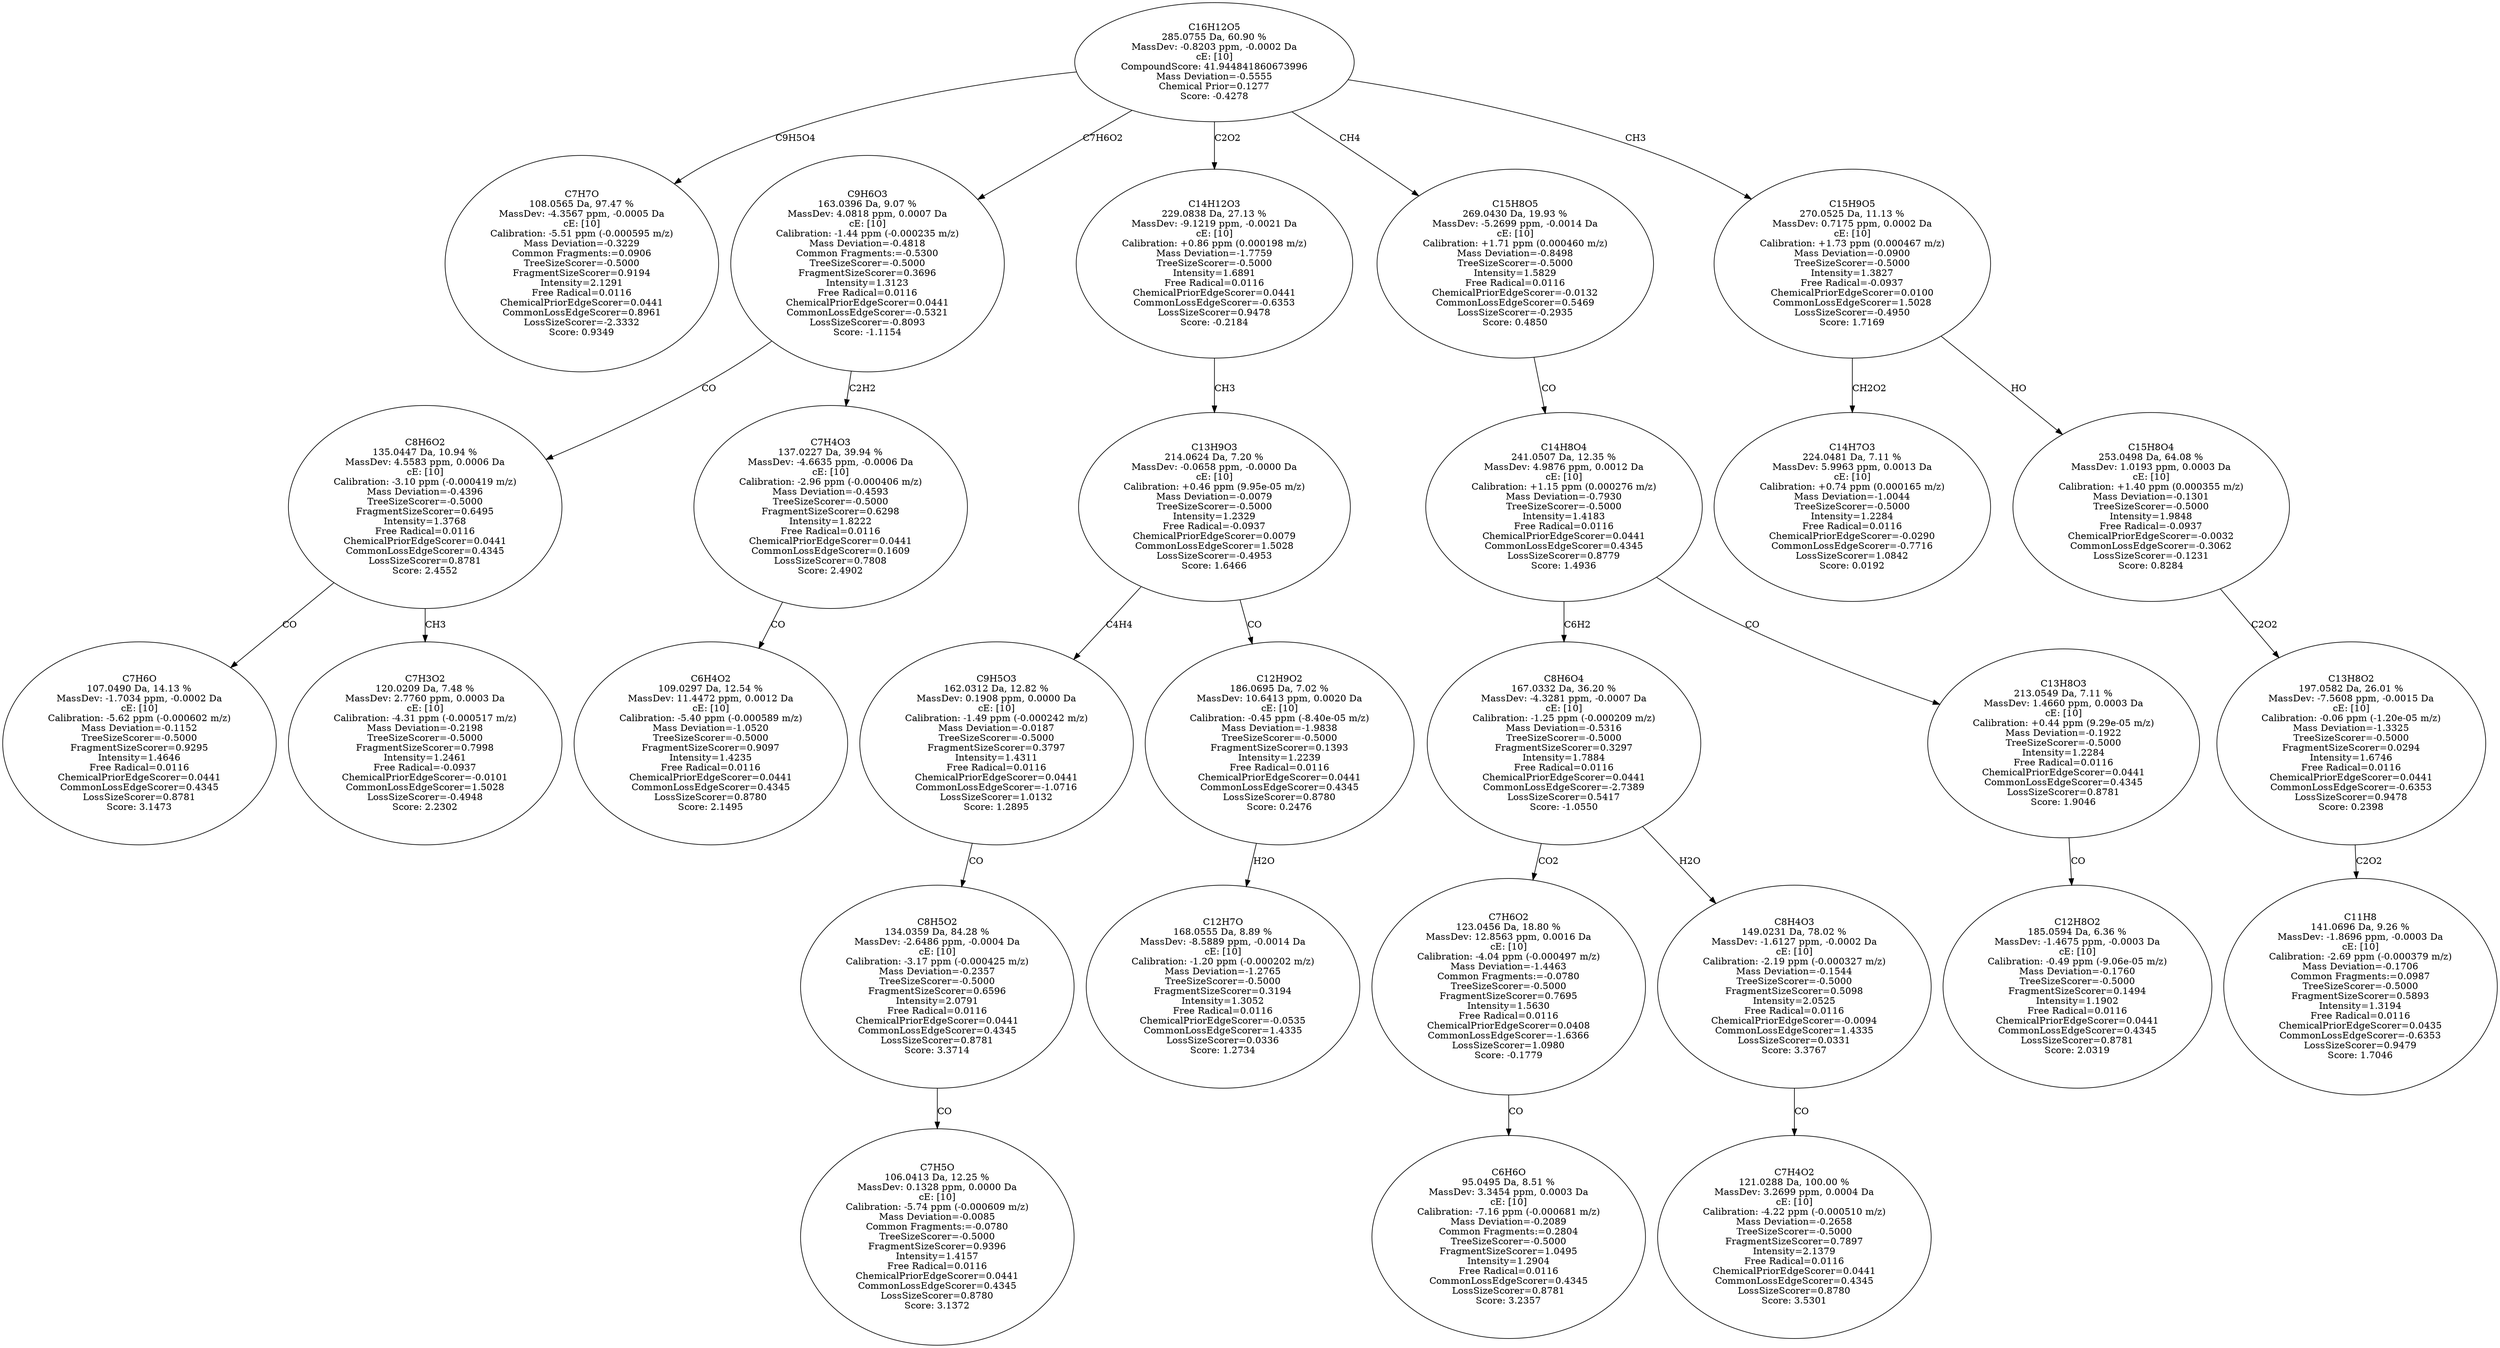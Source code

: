 strict digraph {
v1 [label="C7H7O\n108.0565 Da, 97.47 %\nMassDev: -4.3567 ppm, -0.0005 Da\ncE: [10]\nCalibration: -5.51 ppm (-0.000595 m/z)\nMass Deviation=-0.3229\nCommon Fragments:=0.0906\nTreeSizeScorer=-0.5000\nFragmentSizeScorer=0.9194\nIntensity=2.1291\nFree Radical=0.0116\nChemicalPriorEdgeScorer=0.0441\nCommonLossEdgeScorer=0.8961\nLossSizeScorer=-2.3332\nScore: 0.9349"];
v2 [label="C7H6O\n107.0490 Da, 14.13 %\nMassDev: -1.7034 ppm, -0.0002 Da\ncE: [10]\nCalibration: -5.62 ppm (-0.000602 m/z)\nMass Deviation=-0.1152\nTreeSizeScorer=-0.5000\nFragmentSizeScorer=0.9295\nIntensity=1.4646\nFree Radical=0.0116\nChemicalPriorEdgeScorer=0.0441\nCommonLossEdgeScorer=0.4345\nLossSizeScorer=0.8781\nScore: 3.1473"];
v3 [label="C7H3O2\n120.0209 Da, 7.48 %\nMassDev: 2.7760 ppm, 0.0003 Da\ncE: [10]\nCalibration: -4.31 ppm (-0.000517 m/z)\nMass Deviation=-0.2198\nTreeSizeScorer=-0.5000\nFragmentSizeScorer=0.7998\nIntensity=1.2461\nFree Radical=-0.0937\nChemicalPriorEdgeScorer=-0.0101\nCommonLossEdgeScorer=1.5028\nLossSizeScorer=-0.4948\nScore: 2.2302"];
v4 [label="C8H6O2\n135.0447 Da, 10.94 %\nMassDev: 4.5583 ppm, 0.0006 Da\ncE: [10]\nCalibration: -3.10 ppm (-0.000419 m/z)\nMass Deviation=-0.4396\nTreeSizeScorer=-0.5000\nFragmentSizeScorer=0.6495\nIntensity=1.3768\nFree Radical=0.0116\nChemicalPriorEdgeScorer=0.0441\nCommonLossEdgeScorer=0.4345\nLossSizeScorer=0.8781\nScore: 2.4552"];
v5 [label="C6H4O2\n109.0297 Da, 12.54 %\nMassDev: 11.4472 ppm, 0.0012 Da\ncE: [10]\nCalibration: -5.40 ppm (-0.000589 m/z)\nMass Deviation=-1.0520\nTreeSizeScorer=-0.5000\nFragmentSizeScorer=0.9097\nIntensity=1.4235\nFree Radical=0.0116\nChemicalPriorEdgeScorer=0.0441\nCommonLossEdgeScorer=0.4345\nLossSizeScorer=0.8780\nScore: 2.1495"];
v6 [label="C7H4O3\n137.0227 Da, 39.94 %\nMassDev: -4.6635 ppm, -0.0006 Da\ncE: [10]\nCalibration: -2.96 ppm (-0.000406 m/z)\nMass Deviation=-0.4593\nTreeSizeScorer=-0.5000\nFragmentSizeScorer=0.6298\nIntensity=1.8222\nFree Radical=0.0116\nChemicalPriorEdgeScorer=0.0441\nCommonLossEdgeScorer=0.1609\nLossSizeScorer=0.7808\nScore: 2.4902"];
v7 [label="C9H6O3\n163.0396 Da, 9.07 %\nMassDev: 4.0818 ppm, 0.0007 Da\ncE: [10]\nCalibration: -1.44 ppm (-0.000235 m/z)\nMass Deviation=-0.4818\nCommon Fragments:=-0.5300\nTreeSizeScorer=-0.5000\nFragmentSizeScorer=0.3696\nIntensity=1.3123\nFree Radical=0.0116\nChemicalPriorEdgeScorer=0.0441\nCommonLossEdgeScorer=-0.5321\nLossSizeScorer=-0.8093\nScore: -1.1154"];
v8 [label="C7H5O\n106.0413 Da, 12.25 %\nMassDev: 0.1328 ppm, 0.0000 Da\ncE: [10]\nCalibration: -5.74 ppm (-0.000609 m/z)\nMass Deviation=-0.0085\nCommon Fragments:=-0.0780\nTreeSizeScorer=-0.5000\nFragmentSizeScorer=0.9396\nIntensity=1.4157\nFree Radical=0.0116\nChemicalPriorEdgeScorer=0.0441\nCommonLossEdgeScorer=0.4345\nLossSizeScorer=0.8780\nScore: 3.1372"];
v9 [label="C8H5O2\n134.0359 Da, 84.28 %\nMassDev: -2.6486 ppm, -0.0004 Da\ncE: [10]\nCalibration: -3.17 ppm (-0.000425 m/z)\nMass Deviation=-0.2357\nTreeSizeScorer=-0.5000\nFragmentSizeScorer=0.6596\nIntensity=2.0791\nFree Radical=0.0116\nChemicalPriorEdgeScorer=0.0441\nCommonLossEdgeScorer=0.4345\nLossSizeScorer=0.8781\nScore: 3.3714"];
v10 [label="C9H5O3\n162.0312 Da, 12.82 %\nMassDev: 0.1908 ppm, 0.0000 Da\ncE: [10]\nCalibration: -1.49 ppm (-0.000242 m/z)\nMass Deviation=-0.0187\nTreeSizeScorer=-0.5000\nFragmentSizeScorer=0.3797\nIntensity=1.4311\nFree Radical=0.0116\nChemicalPriorEdgeScorer=0.0441\nCommonLossEdgeScorer=-1.0716\nLossSizeScorer=1.0132\nScore: 1.2895"];
v11 [label="C12H7O\n168.0555 Da, 8.89 %\nMassDev: -8.5889 ppm, -0.0014 Da\ncE: [10]\nCalibration: -1.20 ppm (-0.000202 m/z)\nMass Deviation=-1.2765\nTreeSizeScorer=-0.5000\nFragmentSizeScorer=0.3194\nIntensity=1.3052\nFree Radical=0.0116\nChemicalPriorEdgeScorer=-0.0535\nCommonLossEdgeScorer=1.4335\nLossSizeScorer=0.0336\nScore: 1.2734"];
v12 [label="C12H9O2\n186.0695 Da, 7.02 %\nMassDev: 10.6413 ppm, 0.0020 Da\ncE: [10]\nCalibration: -0.45 ppm (-8.40e-05 m/z)\nMass Deviation=-1.9838\nTreeSizeScorer=-0.5000\nFragmentSizeScorer=0.1393\nIntensity=1.2239\nFree Radical=0.0116\nChemicalPriorEdgeScorer=0.0441\nCommonLossEdgeScorer=0.4345\nLossSizeScorer=0.8780\nScore: 0.2476"];
v13 [label="C13H9O3\n214.0624 Da, 7.20 %\nMassDev: -0.0658 ppm, -0.0000 Da\ncE: [10]\nCalibration: +0.46 ppm (9.95e-05 m/z)\nMass Deviation=-0.0079\nTreeSizeScorer=-0.5000\nIntensity=1.2329\nFree Radical=-0.0937\nChemicalPriorEdgeScorer=0.0079\nCommonLossEdgeScorer=1.5028\nLossSizeScorer=-0.4953\nScore: 1.6466"];
v14 [label="C14H12O3\n229.0838 Da, 27.13 %\nMassDev: -9.1219 ppm, -0.0021 Da\ncE: [10]\nCalibration: +0.86 ppm (0.000198 m/z)\nMass Deviation=-1.7759\nTreeSizeScorer=-0.5000\nIntensity=1.6891\nFree Radical=0.0116\nChemicalPriorEdgeScorer=0.0441\nCommonLossEdgeScorer=-0.6353\nLossSizeScorer=0.9478\nScore: -0.2184"];
v15 [label="C6H6O\n95.0495 Da, 8.51 %\nMassDev: 3.3454 ppm, 0.0003 Da\ncE: [10]\nCalibration: -7.16 ppm (-0.000681 m/z)\nMass Deviation=-0.2089\nCommon Fragments:=0.2804\nTreeSizeScorer=-0.5000\nFragmentSizeScorer=1.0495\nIntensity=1.2904\nFree Radical=0.0116\nCommonLossEdgeScorer=0.4345\nLossSizeScorer=0.8781\nScore: 3.2357"];
v16 [label="C7H6O2\n123.0456 Da, 18.80 %\nMassDev: 12.8563 ppm, 0.0016 Da\ncE: [10]\nCalibration: -4.04 ppm (-0.000497 m/z)\nMass Deviation=-1.4463\nCommon Fragments:=-0.0780\nTreeSizeScorer=-0.5000\nFragmentSizeScorer=0.7695\nIntensity=1.5630\nFree Radical=0.0116\nChemicalPriorEdgeScorer=0.0408\nCommonLossEdgeScorer=-1.6366\nLossSizeScorer=1.0980\nScore: -0.1779"];
v17 [label="C7H4O2\n121.0288 Da, 100.00 %\nMassDev: 3.2699 ppm, 0.0004 Da\ncE: [10]\nCalibration: -4.22 ppm (-0.000510 m/z)\nMass Deviation=-0.2658\nTreeSizeScorer=-0.5000\nFragmentSizeScorer=0.7897\nIntensity=2.1379\nFree Radical=0.0116\nChemicalPriorEdgeScorer=0.0441\nCommonLossEdgeScorer=0.4345\nLossSizeScorer=0.8780\nScore: 3.5301"];
v18 [label="C8H4O3\n149.0231 Da, 78.02 %\nMassDev: -1.6127 ppm, -0.0002 Da\ncE: [10]\nCalibration: -2.19 ppm (-0.000327 m/z)\nMass Deviation=-0.1544\nTreeSizeScorer=-0.5000\nFragmentSizeScorer=0.5098\nIntensity=2.0525\nFree Radical=0.0116\nChemicalPriorEdgeScorer=-0.0094\nCommonLossEdgeScorer=1.4335\nLossSizeScorer=0.0331\nScore: 3.3767"];
v19 [label="C8H6O4\n167.0332 Da, 36.20 %\nMassDev: -4.3281 ppm, -0.0007 Da\ncE: [10]\nCalibration: -1.25 ppm (-0.000209 m/z)\nMass Deviation=-0.5316\nTreeSizeScorer=-0.5000\nFragmentSizeScorer=0.3297\nIntensity=1.7884\nFree Radical=0.0116\nChemicalPriorEdgeScorer=0.0441\nCommonLossEdgeScorer=-2.7389\nLossSizeScorer=0.5417\nScore: -1.0550"];
v20 [label="C12H8O2\n185.0594 Da, 6.36 %\nMassDev: -1.4675 ppm, -0.0003 Da\ncE: [10]\nCalibration: -0.49 ppm (-9.06e-05 m/z)\nMass Deviation=-0.1760\nTreeSizeScorer=-0.5000\nFragmentSizeScorer=0.1494\nIntensity=1.1902\nFree Radical=0.0116\nChemicalPriorEdgeScorer=0.0441\nCommonLossEdgeScorer=0.4345\nLossSizeScorer=0.8781\nScore: 2.0319"];
v21 [label="C13H8O3\n213.0549 Da, 7.11 %\nMassDev: 1.4660 ppm, 0.0003 Da\ncE: [10]\nCalibration: +0.44 ppm (9.29e-05 m/z)\nMass Deviation=-0.1922\nTreeSizeScorer=-0.5000\nIntensity=1.2284\nFree Radical=0.0116\nChemicalPriorEdgeScorer=0.0441\nCommonLossEdgeScorer=0.4345\nLossSizeScorer=0.8781\nScore: 1.9046"];
v22 [label="C14H8O4\n241.0507 Da, 12.35 %\nMassDev: 4.9876 ppm, 0.0012 Da\ncE: [10]\nCalibration: +1.15 ppm (0.000276 m/z)\nMass Deviation=-0.7930\nTreeSizeScorer=-0.5000\nIntensity=1.4183\nFree Radical=0.0116\nChemicalPriorEdgeScorer=0.0441\nCommonLossEdgeScorer=0.4345\nLossSizeScorer=0.8779\nScore: 1.4936"];
v23 [label="C15H8O5\n269.0430 Da, 19.93 %\nMassDev: -5.2699 ppm, -0.0014 Da\ncE: [10]\nCalibration: +1.71 ppm (0.000460 m/z)\nMass Deviation=-0.8498\nTreeSizeScorer=-0.5000\nIntensity=1.5829\nFree Radical=0.0116\nChemicalPriorEdgeScorer=-0.0132\nCommonLossEdgeScorer=0.5469\nLossSizeScorer=-0.2935\nScore: 0.4850"];
v24 [label="C14H7O3\n224.0481 Da, 7.11 %\nMassDev: 5.9963 ppm, 0.0013 Da\ncE: [10]\nCalibration: +0.74 ppm (0.000165 m/z)\nMass Deviation=-1.0044\nTreeSizeScorer=-0.5000\nIntensity=1.2284\nFree Radical=0.0116\nChemicalPriorEdgeScorer=-0.0290\nCommonLossEdgeScorer=-0.7716\nLossSizeScorer=1.0842\nScore: 0.0192"];
v25 [label="C11H8\n141.0696 Da, 9.26 %\nMassDev: -1.8696 ppm, -0.0003 Da\ncE: [10]\nCalibration: -2.69 ppm (-0.000379 m/z)\nMass Deviation=-0.1706\nCommon Fragments:=0.0987\nTreeSizeScorer=-0.5000\nFragmentSizeScorer=0.5893\nIntensity=1.3194\nFree Radical=0.0116\nChemicalPriorEdgeScorer=0.0435\nCommonLossEdgeScorer=-0.6353\nLossSizeScorer=0.9479\nScore: 1.7046"];
v26 [label="C13H8O2\n197.0582 Da, 26.01 %\nMassDev: -7.5608 ppm, -0.0015 Da\ncE: [10]\nCalibration: -0.06 ppm (-1.20e-05 m/z)\nMass Deviation=-1.3325\nTreeSizeScorer=-0.5000\nFragmentSizeScorer=0.0294\nIntensity=1.6746\nFree Radical=0.0116\nChemicalPriorEdgeScorer=0.0441\nCommonLossEdgeScorer=-0.6353\nLossSizeScorer=0.9478\nScore: 0.2398"];
v27 [label="C15H8O4\n253.0498 Da, 64.08 %\nMassDev: 1.0193 ppm, 0.0003 Da\ncE: [10]\nCalibration: +1.40 ppm (0.000355 m/z)\nMass Deviation=-0.1301\nTreeSizeScorer=-0.5000\nIntensity=1.9848\nFree Radical=-0.0937\nChemicalPriorEdgeScorer=-0.0032\nCommonLossEdgeScorer=-0.3062\nLossSizeScorer=-0.1231\nScore: 0.8284"];
v28 [label="C15H9O5\n270.0525 Da, 11.13 %\nMassDev: 0.7175 ppm, 0.0002 Da\ncE: [10]\nCalibration: +1.73 ppm (0.000467 m/z)\nMass Deviation=-0.0900\nTreeSizeScorer=-0.5000\nIntensity=1.3827\nFree Radical=-0.0937\nChemicalPriorEdgeScorer=0.0100\nCommonLossEdgeScorer=1.5028\nLossSizeScorer=-0.4950\nScore: 1.7169"];
v29 [label="C16H12O5\n285.0755 Da, 60.90 %\nMassDev: -0.8203 ppm, -0.0002 Da\ncE: [10]\nCompoundScore: 41.944841860673996\nMass Deviation=-0.5555\nChemical Prior=0.1277\nScore: -0.4278"];
v29 -> v1 [label="C9H5O4"];
v4 -> v2 [label="CO"];
v4 -> v3 [label="CH3"];
v7 -> v4 [label="CO"];
v6 -> v5 [label="CO"];
v7 -> v6 [label="C2H2"];
v29 -> v7 [label="C7H6O2"];
v9 -> v8 [label="CO"];
v10 -> v9 [label="CO"];
v13 -> v10 [label="C4H4"];
v12 -> v11 [label="H2O"];
v13 -> v12 [label="CO"];
v14 -> v13 [label="CH3"];
v29 -> v14 [label="C2O2"];
v16 -> v15 [label="CO"];
v19 -> v16 [label="CO2"];
v18 -> v17 [label="CO"];
v19 -> v18 [label="H2O"];
v22 -> v19 [label="C6H2"];
v21 -> v20 [label="CO"];
v22 -> v21 [label="CO"];
v23 -> v22 [label="CO"];
v29 -> v23 [label="CH4"];
v28 -> v24 [label="CH2O2"];
v26 -> v25 [label="C2O2"];
v27 -> v26 [label="C2O2"];
v28 -> v27 [label="HO"];
v29 -> v28 [label="CH3"];
}